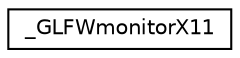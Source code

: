 digraph "Graphical Class Hierarchy"
{
 // LATEX_PDF_SIZE
  edge [fontname="Helvetica",fontsize="10",labelfontname="Helvetica",labelfontsize="10"];
  node [fontname="Helvetica",fontsize="10",shape=record];
  rankdir="LR";
  Node0 [label="_GLFWmonitorX11",height=0.2,width=0.4,color="black", fillcolor="white", style="filled",URL="$struct__GLFWmonitorX11.html",tooltip=" "];
}
